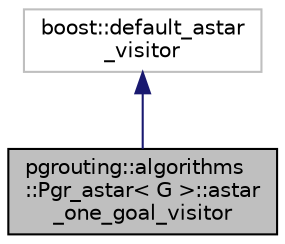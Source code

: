 digraph "pgrouting::algorithms::Pgr_astar&lt; G &gt;::astar_one_goal_visitor"
{
 // LATEX_PDF_SIZE
  edge [fontname="Helvetica",fontsize="10",labelfontname="Helvetica",labelfontsize="10"];
  node [fontname="Helvetica",fontsize="10",shape=record];
  Node1 [label="pgrouting::algorithms\l::Pgr_astar\< G \>::astar\l_one_goal_visitor",height=0.2,width=0.4,color="black", fillcolor="grey75", style="filled", fontcolor="black",tooltip="visitor that terminates when we find the goal"];
  Node2 -> Node1 [dir="back",color="midnightblue",fontsize="10",style="solid",fontname="Helvetica"];
  Node2 [label="boost::default_astar\l_visitor",height=0.2,width=0.4,color="grey75", fillcolor="white", style="filled",tooltip=" "];
}
